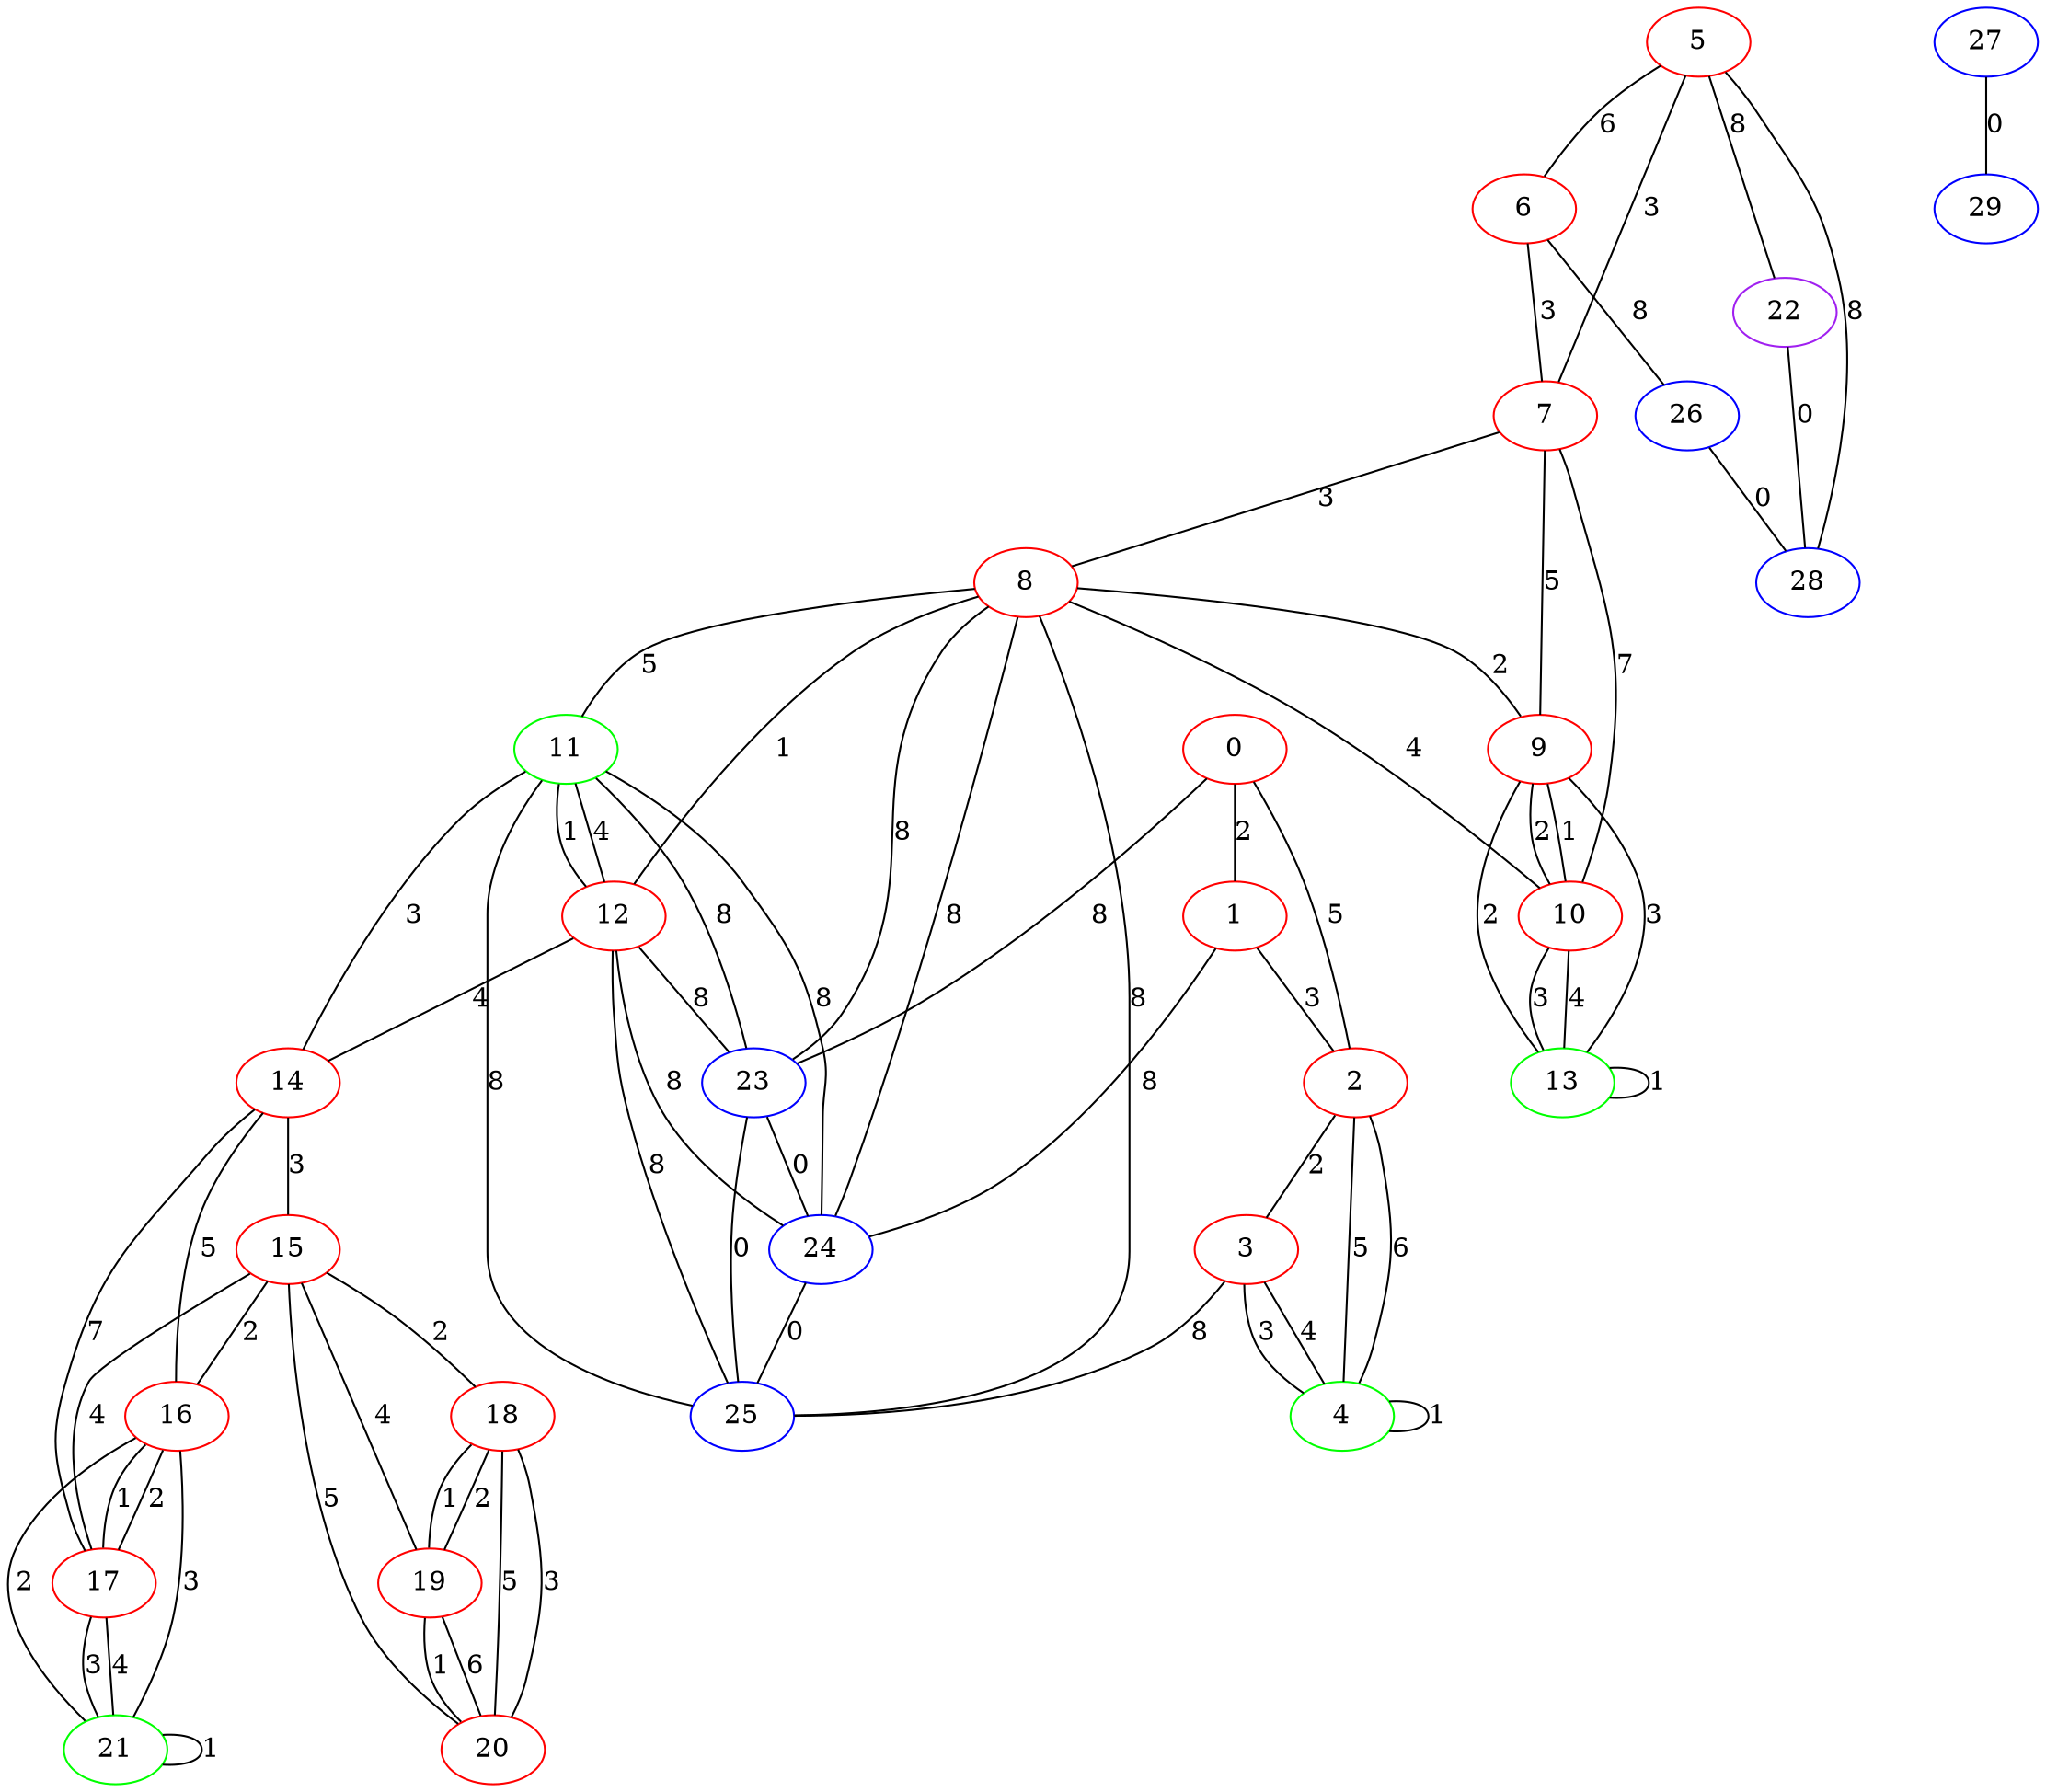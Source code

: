 graph "" {
0 [color=red, weight=1];
1 [color=red, weight=1];
2 [color=red, weight=1];
3 [color=red, weight=1];
4 [color=green, weight=2];
5 [color=red, weight=1];
6 [color=red, weight=1];
7 [color=red, weight=1];
8 [color=red, weight=1];
9 [color=red, weight=1];
10 [color=red, weight=1];
11 [color=green, weight=2];
12 [color=red, weight=1];
13 [color=green, weight=2];
14 [color=red, weight=1];
15 [color=red, weight=1];
16 [color=red, weight=1];
17 [color=red, weight=1];
18 [color=red, weight=1];
19 [color=red, weight=1];
20 [color=red, weight=1];
21 [color=green, weight=2];
22 [color=purple, weight=4];
23 [color=blue, weight=3];
24 [color=blue, weight=3];
25 [color=blue, weight=3];
26 [color=blue, weight=3];
27 [color=blue, weight=3];
28 [color=blue, weight=3];
29 [color=blue, weight=3];
0 -- 1  [key=0, label=2];
0 -- 2  [key=0, label=5];
0 -- 23  [key=0, label=8];
1 -- 24  [key=0, label=8];
1 -- 2  [key=0, label=3];
2 -- 3  [key=0, label=2];
2 -- 4  [key=0, label=5];
2 -- 4  [key=1, label=6];
3 -- 25  [key=0, label=8];
3 -- 4  [key=0, label=3];
3 -- 4  [key=1, label=4];
4 -- 4  [key=0, label=1];
5 -- 28  [key=0, label=8];
5 -- 22  [key=0, label=8];
5 -- 6  [key=0, label=6];
5 -- 7  [key=0, label=3];
6 -- 26  [key=0, label=8];
6 -- 7  [key=0, label=3];
7 -- 8  [key=0, label=3];
7 -- 9  [key=0, label=5];
7 -- 10  [key=0, label=7];
8 -- 9  [key=0, label=2];
8 -- 10  [key=0, label=4];
8 -- 11  [key=0, label=5];
8 -- 12  [key=0, label=1];
8 -- 23  [key=0, label=8];
8 -- 24  [key=0, label=8];
8 -- 25  [key=0, label=8];
9 -- 10  [key=0, label=1];
9 -- 10  [key=1, label=2];
9 -- 13  [key=0, label=2];
9 -- 13  [key=1, label=3];
10 -- 13  [key=0, label=3];
10 -- 13  [key=1, label=4];
11 -- 12  [key=0, label=4];
11 -- 12  [key=1, label=1];
11 -- 14  [key=0, label=3];
11 -- 23  [key=0, label=8];
11 -- 24  [key=0, label=8];
11 -- 25  [key=0, label=8];
12 -- 14  [key=0, label=4];
12 -- 23  [key=0, label=8];
12 -- 24  [key=0, label=8];
12 -- 25  [key=0, label=8];
13 -- 13  [key=0, label=1];
14 -- 16  [key=0, label=5];
14 -- 17  [key=0, label=7];
14 -- 15  [key=0, label=3];
15 -- 16  [key=0, label=2];
15 -- 17  [key=0, label=4];
15 -- 18  [key=0, label=2];
15 -- 19  [key=0, label=4];
15 -- 20  [key=0, label=5];
16 -- 17  [key=0, label=1];
16 -- 17  [key=1, label=2];
16 -- 21  [key=0, label=2];
16 -- 21  [key=1, label=3];
17 -- 21  [key=0, label=3];
17 -- 21  [key=1, label=4];
18 -- 19  [key=0, label=1];
18 -- 19  [key=1, label=2];
18 -- 20  [key=0, label=5];
18 -- 20  [key=1, label=3];
19 -- 20  [key=0, label=6];
19 -- 20  [key=1, label=1];
21 -- 21  [key=0, label=1];
22 -- 28  [key=0, label=0];
23 -- 24  [key=0, label=0];
23 -- 25  [key=0, label=0];
24 -- 25  [key=0, label=0];
26 -- 28  [key=0, label=0];
27 -- 29  [key=0, label=0];
}
